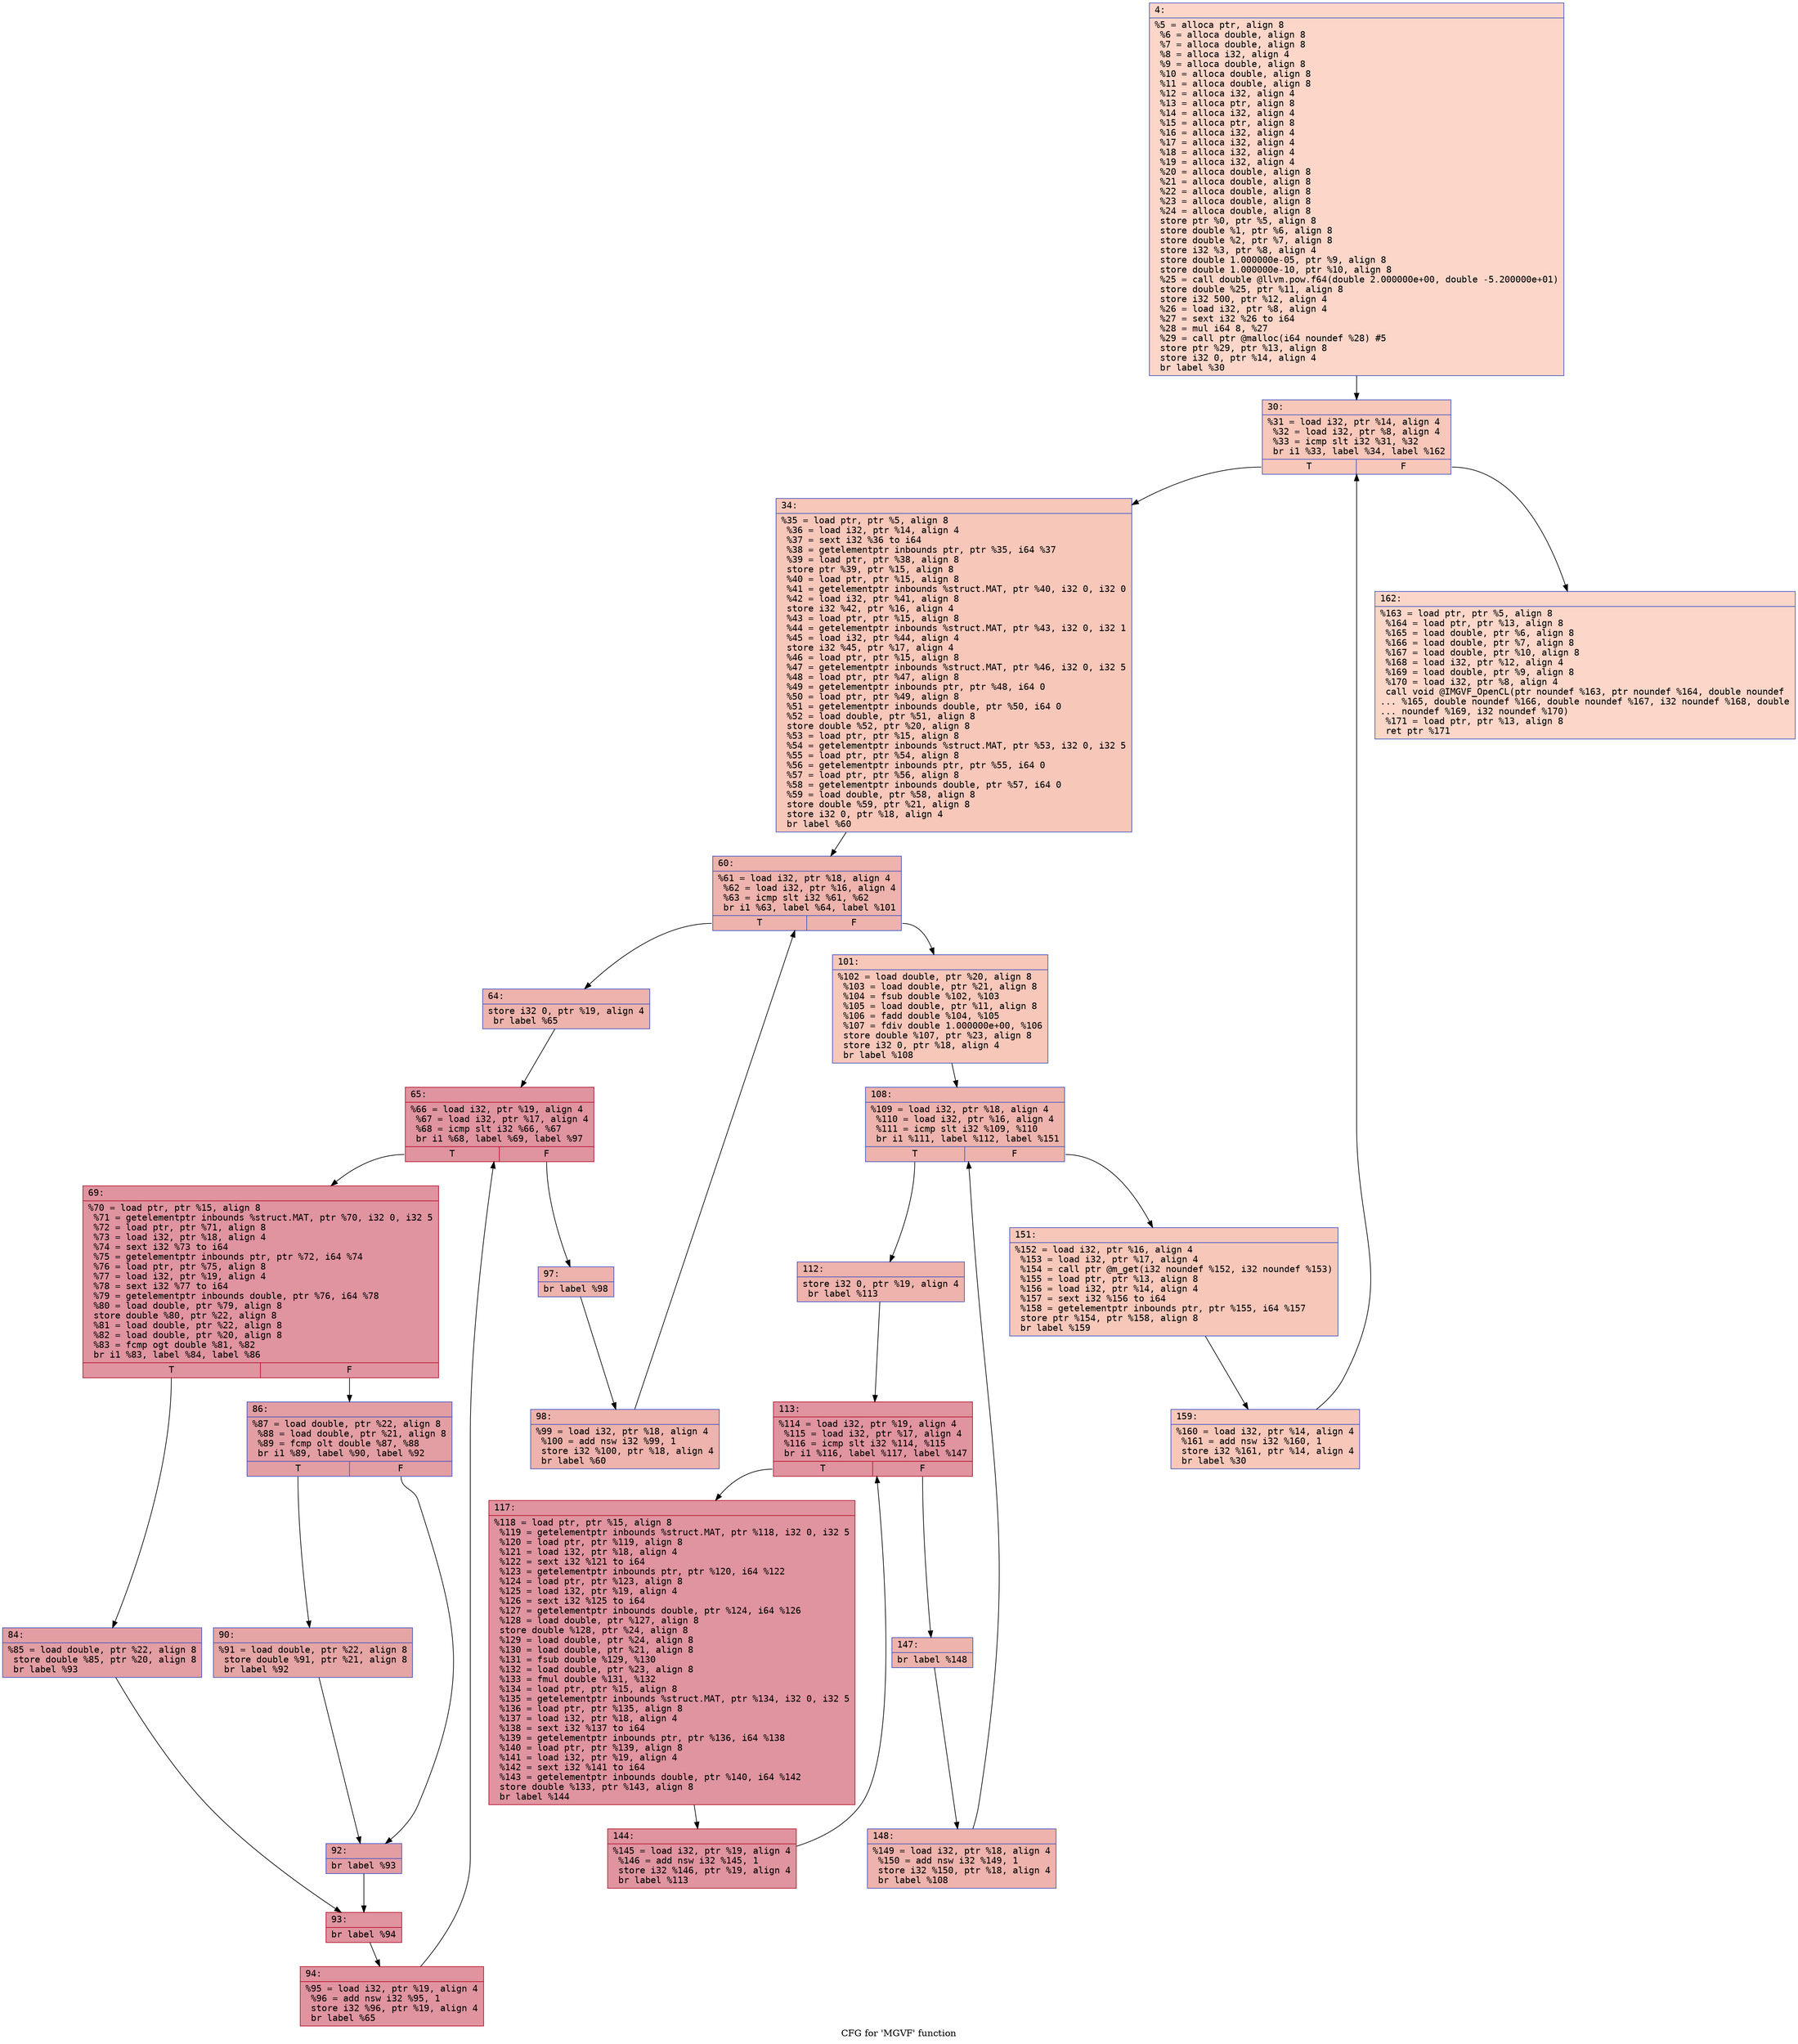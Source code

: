 digraph "CFG for 'MGVF' function" {
	label="CFG for 'MGVF' function";

	Node0x6000024d0500 [shape=record,color="#3d50c3ff", style=filled, fillcolor="#f6a38570" fontname="Courier",label="{4:\l|  %5 = alloca ptr, align 8\l  %6 = alloca double, align 8\l  %7 = alloca double, align 8\l  %8 = alloca i32, align 4\l  %9 = alloca double, align 8\l  %10 = alloca double, align 8\l  %11 = alloca double, align 8\l  %12 = alloca i32, align 4\l  %13 = alloca ptr, align 8\l  %14 = alloca i32, align 4\l  %15 = alloca ptr, align 8\l  %16 = alloca i32, align 4\l  %17 = alloca i32, align 4\l  %18 = alloca i32, align 4\l  %19 = alloca i32, align 4\l  %20 = alloca double, align 8\l  %21 = alloca double, align 8\l  %22 = alloca double, align 8\l  %23 = alloca double, align 8\l  %24 = alloca double, align 8\l  store ptr %0, ptr %5, align 8\l  store double %1, ptr %6, align 8\l  store double %2, ptr %7, align 8\l  store i32 %3, ptr %8, align 4\l  store double 1.000000e-05, ptr %9, align 8\l  store double 1.000000e-10, ptr %10, align 8\l  %25 = call double @llvm.pow.f64(double 2.000000e+00, double -5.200000e+01)\l  store double %25, ptr %11, align 8\l  store i32 500, ptr %12, align 4\l  %26 = load i32, ptr %8, align 4\l  %27 = sext i32 %26 to i64\l  %28 = mul i64 8, %27\l  %29 = call ptr @malloc(i64 noundef %28) #5\l  store ptr %29, ptr %13, align 8\l  store i32 0, ptr %14, align 4\l  br label %30\l}"];
	Node0x6000024d0500 -> Node0x6000024d0550[tooltip="4 -> 30\nProbability 100.00%" ];
	Node0x6000024d0550 [shape=record,color="#3d50c3ff", style=filled, fillcolor="#ec7f6370" fontname="Courier",label="{30:\l|  %31 = load i32, ptr %14, align 4\l  %32 = load i32, ptr %8, align 4\l  %33 = icmp slt i32 %31, %32\l  br i1 %33, label %34, label %162\l|{<s0>T|<s1>F}}"];
	Node0x6000024d0550:s0 -> Node0x6000024d05a0[tooltip="30 -> 34\nProbability 96.88%" ];
	Node0x6000024d0550:s1 -> Node0x6000024d0cd0[tooltip="30 -> 162\nProbability 3.12%" ];
	Node0x6000024d05a0 [shape=record,color="#3d50c3ff", style=filled, fillcolor="#ec7f6370" fontname="Courier",label="{34:\l|  %35 = load ptr, ptr %5, align 8\l  %36 = load i32, ptr %14, align 4\l  %37 = sext i32 %36 to i64\l  %38 = getelementptr inbounds ptr, ptr %35, i64 %37\l  %39 = load ptr, ptr %38, align 8\l  store ptr %39, ptr %15, align 8\l  %40 = load ptr, ptr %15, align 8\l  %41 = getelementptr inbounds %struct.MAT, ptr %40, i32 0, i32 0\l  %42 = load i32, ptr %41, align 8\l  store i32 %42, ptr %16, align 4\l  %43 = load ptr, ptr %15, align 8\l  %44 = getelementptr inbounds %struct.MAT, ptr %43, i32 0, i32 1\l  %45 = load i32, ptr %44, align 4\l  store i32 %45, ptr %17, align 4\l  %46 = load ptr, ptr %15, align 8\l  %47 = getelementptr inbounds %struct.MAT, ptr %46, i32 0, i32 5\l  %48 = load ptr, ptr %47, align 8\l  %49 = getelementptr inbounds ptr, ptr %48, i64 0\l  %50 = load ptr, ptr %49, align 8\l  %51 = getelementptr inbounds double, ptr %50, i64 0\l  %52 = load double, ptr %51, align 8\l  store double %52, ptr %20, align 8\l  %53 = load ptr, ptr %15, align 8\l  %54 = getelementptr inbounds %struct.MAT, ptr %53, i32 0, i32 5\l  %55 = load ptr, ptr %54, align 8\l  %56 = getelementptr inbounds ptr, ptr %55, i64 0\l  %57 = load ptr, ptr %56, align 8\l  %58 = getelementptr inbounds double, ptr %57, i64 0\l  %59 = load double, ptr %58, align 8\l  store double %59, ptr %21, align 8\l  store i32 0, ptr %18, align 4\l  br label %60\l}"];
	Node0x6000024d05a0 -> Node0x6000024d05f0[tooltip="34 -> 60\nProbability 100.00%" ];
	Node0x6000024d05f0 [shape=record,color="#3d50c3ff", style=filled, fillcolor="#d6524470" fontname="Courier",label="{60:\l|  %61 = load i32, ptr %18, align 4\l  %62 = load i32, ptr %16, align 4\l  %63 = icmp slt i32 %61, %62\l  br i1 %63, label %64, label %101\l|{<s0>T|<s1>F}}"];
	Node0x6000024d05f0:s0 -> Node0x6000024d0640[tooltip="60 -> 64\nProbability 96.88%" ];
	Node0x6000024d05f0:s1 -> Node0x6000024d09b0[tooltip="60 -> 101\nProbability 3.12%" ];
	Node0x6000024d0640 [shape=record,color="#3d50c3ff", style=filled, fillcolor="#d6524470" fontname="Courier",label="{64:\l|  store i32 0, ptr %19, align 4\l  br label %65\l}"];
	Node0x6000024d0640 -> Node0x6000024d0690[tooltip="64 -> 65\nProbability 100.00%" ];
	Node0x6000024d0690 [shape=record,color="#b70d28ff", style=filled, fillcolor="#b70d2870" fontname="Courier",label="{65:\l|  %66 = load i32, ptr %19, align 4\l  %67 = load i32, ptr %17, align 4\l  %68 = icmp slt i32 %66, %67\l  br i1 %68, label %69, label %97\l|{<s0>T|<s1>F}}"];
	Node0x6000024d0690:s0 -> Node0x6000024d06e0[tooltip="65 -> 69\nProbability 96.88%" ];
	Node0x6000024d0690:s1 -> Node0x6000024d0910[tooltip="65 -> 97\nProbability 3.12%" ];
	Node0x6000024d06e0 [shape=record,color="#b70d28ff", style=filled, fillcolor="#b70d2870" fontname="Courier",label="{69:\l|  %70 = load ptr, ptr %15, align 8\l  %71 = getelementptr inbounds %struct.MAT, ptr %70, i32 0, i32 5\l  %72 = load ptr, ptr %71, align 8\l  %73 = load i32, ptr %18, align 4\l  %74 = sext i32 %73 to i64\l  %75 = getelementptr inbounds ptr, ptr %72, i64 %74\l  %76 = load ptr, ptr %75, align 8\l  %77 = load i32, ptr %19, align 4\l  %78 = sext i32 %77 to i64\l  %79 = getelementptr inbounds double, ptr %76, i64 %78\l  %80 = load double, ptr %79, align 8\l  store double %80, ptr %22, align 8\l  %81 = load double, ptr %22, align 8\l  %82 = load double, ptr %20, align 8\l  %83 = fcmp ogt double %81, %82\l  br i1 %83, label %84, label %86\l|{<s0>T|<s1>F}}"];
	Node0x6000024d06e0:s0 -> Node0x6000024d0730[tooltip="69 -> 84\nProbability 50.00%" ];
	Node0x6000024d06e0:s1 -> Node0x6000024d0780[tooltip="69 -> 86\nProbability 50.00%" ];
	Node0x6000024d0730 [shape=record,color="#3d50c3ff", style=filled, fillcolor="#be242e70" fontname="Courier",label="{84:\l|  %85 = load double, ptr %22, align 8\l  store double %85, ptr %20, align 8\l  br label %93\l}"];
	Node0x6000024d0730 -> Node0x6000024d0870[tooltip="84 -> 93\nProbability 100.00%" ];
	Node0x6000024d0780 [shape=record,color="#3d50c3ff", style=filled, fillcolor="#be242e70" fontname="Courier",label="{86:\l|  %87 = load double, ptr %22, align 8\l  %88 = load double, ptr %21, align 8\l  %89 = fcmp olt double %87, %88\l  br i1 %89, label %90, label %92\l|{<s0>T|<s1>F}}"];
	Node0x6000024d0780:s0 -> Node0x6000024d07d0[tooltip="86 -> 90\nProbability 50.00%" ];
	Node0x6000024d0780:s1 -> Node0x6000024d0820[tooltip="86 -> 92\nProbability 50.00%" ];
	Node0x6000024d07d0 [shape=record,color="#3d50c3ff", style=filled, fillcolor="#c5333470" fontname="Courier",label="{90:\l|  %91 = load double, ptr %22, align 8\l  store double %91, ptr %21, align 8\l  br label %92\l}"];
	Node0x6000024d07d0 -> Node0x6000024d0820[tooltip="90 -> 92\nProbability 100.00%" ];
	Node0x6000024d0820 [shape=record,color="#3d50c3ff", style=filled, fillcolor="#be242e70" fontname="Courier",label="{92:\l|  br label %93\l}"];
	Node0x6000024d0820 -> Node0x6000024d0870[tooltip="92 -> 93\nProbability 100.00%" ];
	Node0x6000024d0870 [shape=record,color="#b70d28ff", style=filled, fillcolor="#b70d2870" fontname="Courier",label="{93:\l|  br label %94\l}"];
	Node0x6000024d0870 -> Node0x6000024d08c0[tooltip="93 -> 94\nProbability 100.00%" ];
	Node0x6000024d08c0 [shape=record,color="#b70d28ff", style=filled, fillcolor="#b70d2870" fontname="Courier",label="{94:\l|  %95 = load i32, ptr %19, align 4\l  %96 = add nsw i32 %95, 1\l  store i32 %96, ptr %19, align 4\l  br label %65\l}"];
	Node0x6000024d08c0 -> Node0x6000024d0690[tooltip="94 -> 65\nProbability 100.00%" ];
	Node0x6000024d0910 [shape=record,color="#3d50c3ff", style=filled, fillcolor="#d6524470" fontname="Courier",label="{97:\l|  br label %98\l}"];
	Node0x6000024d0910 -> Node0x6000024d0960[tooltip="97 -> 98\nProbability 100.00%" ];
	Node0x6000024d0960 [shape=record,color="#3d50c3ff", style=filled, fillcolor="#d6524470" fontname="Courier",label="{98:\l|  %99 = load i32, ptr %18, align 4\l  %100 = add nsw i32 %99, 1\l  store i32 %100, ptr %18, align 4\l  br label %60\l}"];
	Node0x6000024d0960 -> Node0x6000024d05f0[tooltip="98 -> 60\nProbability 100.00%" ];
	Node0x6000024d09b0 [shape=record,color="#3d50c3ff", style=filled, fillcolor="#ec7f6370" fontname="Courier",label="{101:\l|  %102 = load double, ptr %20, align 8\l  %103 = load double, ptr %21, align 8\l  %104 = fsub double %102, %103\l  %105 = load double, ptr %11, align 8\l  %106 = fadd double %104, %105\l  %107 = fdiv double 1.000000e+00, %106\l  store double %107, ptr %23, align 8\l  store i32 0, ptr %18, align 4\l  br label %108\l}"];
	Node0x6000024d09b0 -> Node0x6000024d0a00[tooltip="101 -> 108\nProbability 100.00%" ];
	Node0x6000024d0a00 [shape=record,color="#3d50c3ff", style=filled, fillcolor="#d6524470" fontname="Courier",label="{108:\l|  %109 = load i32, ptr %18, align 4\l  %110 = load i32, ptr %16, align 4\l  %111 = icmp slt i32 %109, %110\l  br i1 %111, label %112, label %151\l|{<s0>T|<s1>F}}"];
	Node0x6000024d0a00:s0 -> Node0x6000024d0a50[tooltip="108 -> 112\nProbability 96.88%" ];
	Node0x6000024d0a00:s1 -> Node0x6000024d0c30[tooltip="108 -> 151\nProbability 3.12%" ];
	Node0x6000024d0a50 [shape=record,color="#3d50c3ff", style=filled, fillcolor="#d6524470" fontname="Courier",label="{112:\l|  store i32 0, ptr %19, align 4\l  br label %113\l}"];
	Node0x6000024d0a50 -> Node0x6000024d0aa0[tooltip="112 -> 113\nProbability 100.00%" ];
	Node0x6000024d0aa0 [shape=record,color="#b70d28ff", style=filled, fillcolor="#b70d2870" fontname="Courier",label="{113:\l|  %114 = load i32, ptr %19, align 4\l  %115 = load i32, ptr %17, align 4\l  %116 = icmp slt i32 %114, %115\l  br i1 %116, label %117, label %147\l|{<s0>T|<s1>F}}"];
	Node0x6000024d0aa0:s0 -> Node0x6000024d0af0[tooltip="113 -> 117\nProbability 96.88%" ];
	Node0x6000024d0aa0:s1 -> Node0x6000024d0b90[tooltip="113 -> 147\nProbability 3.12%" ];
	Node0x6000024d0af0 [shape=record,color="#b70d28ff", style=filled, fillcolor="#b70d2870" fontname="Courier",label="{117:\l|  %118 = load ptr, ptr %15, align 8\l  %119 = getelementptr inbounds %struct.MAT, ptr %118, i32 0, i32 5\l  %120 = load ptr, ptr %119, align 8\l  %121 = load i32, ptr %18, align 4\l  %122 = sext i32 %121 to i64\l  %123 = getelementptr inbounds ptr, ptr %120, i64 %122\l  %124 = load ptr, ptr %123, align 8\l  %125 = load i32, ptr %19, align 4\l  %126 = sext i32 %125 to i64\l  %127 = getelementptr inbounds double, ptr %124, i64 %126\l  %128 = load double, ptr %127, align 8\l  store double %128, ptr %24, align 8\l  %129 = load double, ptr %24, align 8\l  %130 = load double, ptr %21, align 8\l  %131 = fsub double %129, %130\l  %132 = load double, ptr %23, align 8\l  %133 = fmul double %131, %132\l  %134 = load ptr, ptr %15, align 8\l  %135 = getelementptr inbounds %struct.MAT, ptr %134, i32 0, i32 5\l  %136 = load ptr, ptr %135, align 8\l  %137 = load i32, ptr %18, align 4\l  %138 = sext i32 %137 to i64\l  %139 = getelementptr inbounds ptr, ptr %136, i64 %138\l  %140 = load ptr, ptr %139, align 8\l  %141 = load i32, ptr %19, align 4\l  %142 = sext i32 %141 to i64\l  %143 = getelementptr inbounds double, ptr %140, i64 %142\l  store double %133, ptr %143, align 8\l  br label %144\l}"];
	Node0x6000024d0af0 -> Node0x6000024d0b40[tooltip="117 -> 144\nProbability 100.00%" ];
	Node0x6000024d0b40 [shape=record,color="#b70d28ff", style=filled, fillcolor="#b70d2870" fontname="Courier",label="{144:\l|  %145 = load i32, ptr %19, align 4\l  %146 = add nsw i32 %145, 1\l  store i32 %146, ptr %19, align 4\l  br label %113\l}"];
	Node0x6000024d0b40 -> Node0x6000024d0aa0[tooltip="144 -> 113\nProbability 100.00%" ];
	Node0x6000024d0b90 [shape=record,color="#3d50c3ff", style=filled, fillcolor="#d6524470" fontname="Courier",label="{147:\l|  br label %148\l}"];
	Node0x6000024d0b90 -> Node0x6000024d0be0[tooltip="147 -> 148\nProbability 100.00%" ];
	Node0x6000024d0be0 [shape=record,color="#3d50c3ff", style=filled, fillcolor="#d6524470" fontname="Courier",label="{148:\l|  %149 = load i32, ptr %18, align 4\l  %150 = add nsw i32 %149, 1\l  store i32 %150, ptr %18, align 4\l  br label %108\l}"];
	Node0x6000024d0be0 -> Node0x6000024d0a00[tooltip="148 -> 108\nProbability 100.00%" ];
	Node0x6000024d0c30 [shape=record,color="#3d50c3ff", style=filled, fillcolor="#ec7f6370" fontname="Courier",label="{151:\l|  %152 = load i32, ptr %16, align 4\l  %153 = load i32, ptr %17, align 4\l  %154 = call ptr @m_get(i32 noundef %152, i32 noundef %153)\l  %155 = load ptr, ptr %13, align 8\l  %156 = load i32, ptr %14, align 4\l  %157 = sext i32 %156 to i64\l  %158 = getelementptr inbounds ptr, ptr %155, i64 %157\l  store ptr %154, ptr %158, align 8\l  br label %159\l}"];
	Node0x6000024d0c30 -> Node0x6000024d0c80[tooltip="151 -> 159\nProbability 100.00%" ];
	Node0x6000024d0c80 [shape=record,color="#3d50c3ff", style=filled, fillcolor="#ec7f6370" fontname="Courier",label="{159:\l|  %160 = load i32, ptr %14, align 4\l  %161 = add nsw i32 %160, 1\l  store i32 %161, ptr %14, align 4\l  br label %30\l}"];
	Node0x6000024d0c80 -> Node0x6000024d0550[tooltip="159 -> 30\nProbability 100.00%" ];
	Node0x6000024d0cd0 [shape=record,color="#3d50c3ff", style=filled, fillcolor="#f6a38570" fontname="Courier",label="{162:\l|  %163 = load ptr, ptr %5, align 8\l  %164 = load ptr, ptr %13, align 8\l  %165 = load double, ptr %6, align 8\l  %166 = load double, ptr %7, align 8\l  %167 = load double, ptr %10, align 8\l  %168 = load i32, ptr %12, align 4\l  %169 = load double, ptr %9, align 8\l  %170 = load i32, ptr %8, align 4\l  call void @IMGVF_OpenCL(ptr noundef %163, ptr noundef %164, double noundef\l... %165, double noundef %166, double noundef %167, i32 noundef %168, double\l... noundef %169, i32 noundef %170)\l  %171 = load ptr, ptr %13, align 8\l  ret ptr %171\l}"];
}
